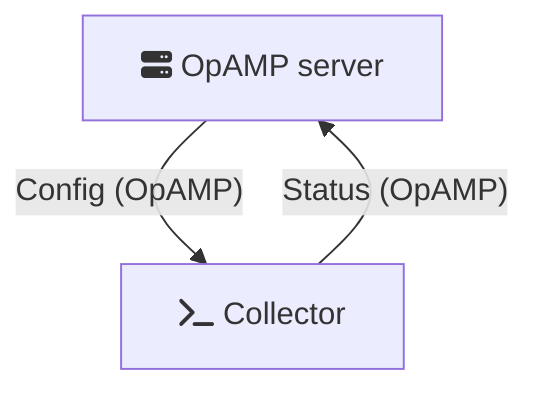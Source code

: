 flowchart TB
    server["fa:fa-server OpAMP server"]
    collector["fa:fa-terminal Collector"]

    server -->|"Config (OpAMP)"| collector
    collector -->|"Status (OpAMP)"| server

class collector,server box;